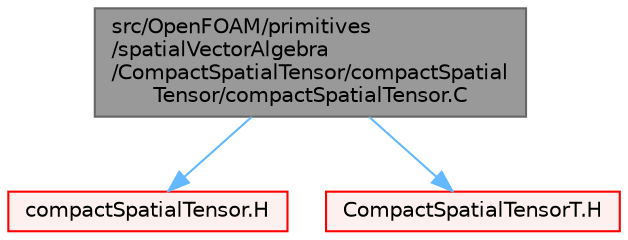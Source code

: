 digraph "src/OpenFOAM/primitives/spatialVectorAlgebra/CompactSpatialTensor/compactSpatialTensor/compactSpatialTensor.C"
{
 // LATEX_PDF_SIZE
  bgcolor="transparent";
  edge [fontname=Helvetica,fontsize=10,labelfontname=Helvetica,labelfontsize=10];
  node [fontname=Helvetica,fontsize=10,shape=box,height=0.2,width=0.4];
  Node1 [id="Node000001",label="src/OpenFOAM/primitives\l/spatialVectorAlgebra\l/CompactSpatialTensor/compactSpatial\lTensor/compactSpatialTensor.C",height=0.2,width=0.4,color="gray40", fillcolor="grey60", style="filled", fontcolor="black",tooltip=" "];
  Node1 -> Node2 [id="edge1_Node000001_Node000002",color="steelblue1",style="solid",tooltip=" "];
  Node2 [id="Node000002",label="compactSpatialTensor.H",height=0.2,width=0.4,color="red", fillcolor="#FFF0F0", style="filled",URL="$compactSpatialTensor_8H.html",tooltip=" "];
  Node1 -> Node93 [id="edge2_Node000001_Node000093",color="steelblue1",style="solid",tooltip=" "];
  Node93 [id="Node000093",label="CompactSpatialTensorT.H",height=0.2,width=0.4,color="red", fillcolor="#FFF0F0", style="filled",URL="$CompactSpatialTensorT_8H.html",tooltip=" "];
}
